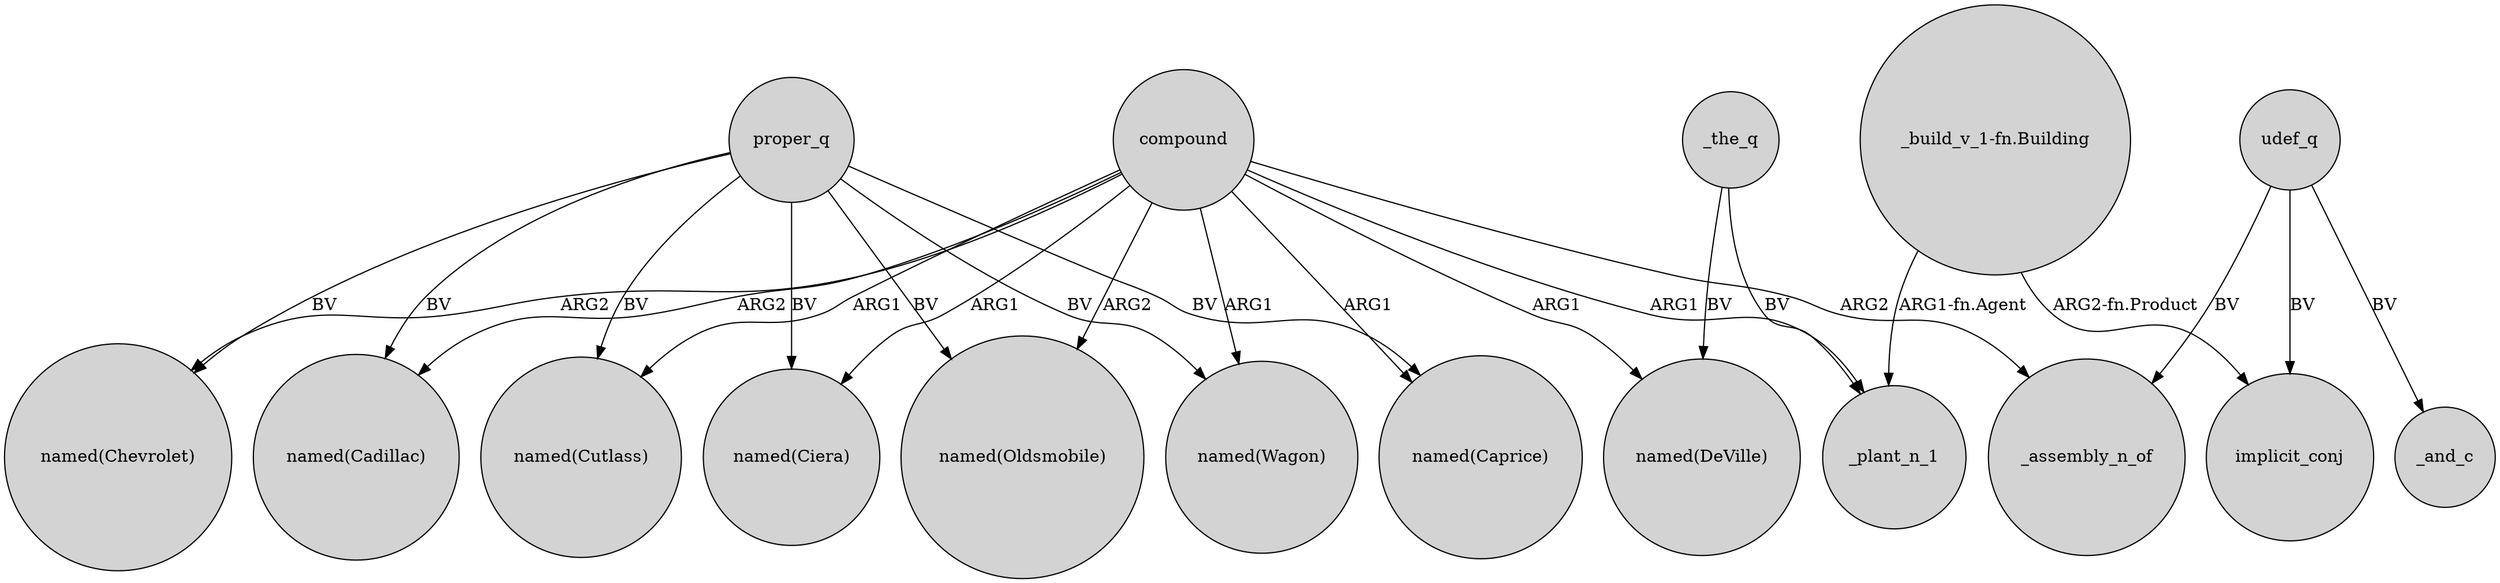 digraph {
	node [shape=circle style=filled]
	proper_q -> "named(Cutlass)" [label=BV]
	proper_q -> "named(Wagon)" [label=BV]
	_the_q -> _plant_n_1 [label=BV]
	proper_q -> "named(Oldsmobile)" [label=BV]
	compound -> "named(Ciera)" [label=ARG1]
	udef_q -> _assembly_n_of [label=BV]
	proper_q -> "named(Cadillac)" [label=BV]
	compound -> "named(Wagon)" [label=ARG1]
	compound -> _plant_n_1 [label=ARG1]
	udef_q -> implicit_conj [label=BV]
	compound -> "named(Caprice)" [label=ARG1]
	compound -> "named(Cutlass)" [label=ARG1]
	proper_q -> "named(Ciera)" [label=BV]
	compound -> "named(Cadillac)" [label=ARG2]
	compound -> "named(DeVille)" [label=ARG1]
	proper_q -> "named(Caprice)" [label=BV]
	proper_q -> "named(Chevrolet)" [label=BV]
	compound -> "named(Oldsmobile)" [label=ARG2]
	"_build_v_1-fn.Building" -> _plant_n_1 [label="ARG1-fn.Agent"]
	_the_q -> "named(DeVille)" [label=BV]
	"_build_v_1-fn.Building" -> implicit_conj [label="ARG2-fn.Product"]
	udef_q -> _and_c [label=BV]
	compound -> "named(Chevrolet)" [label=ARG2]
	compound -> _assembly_n_of [label=ARG2]
}
